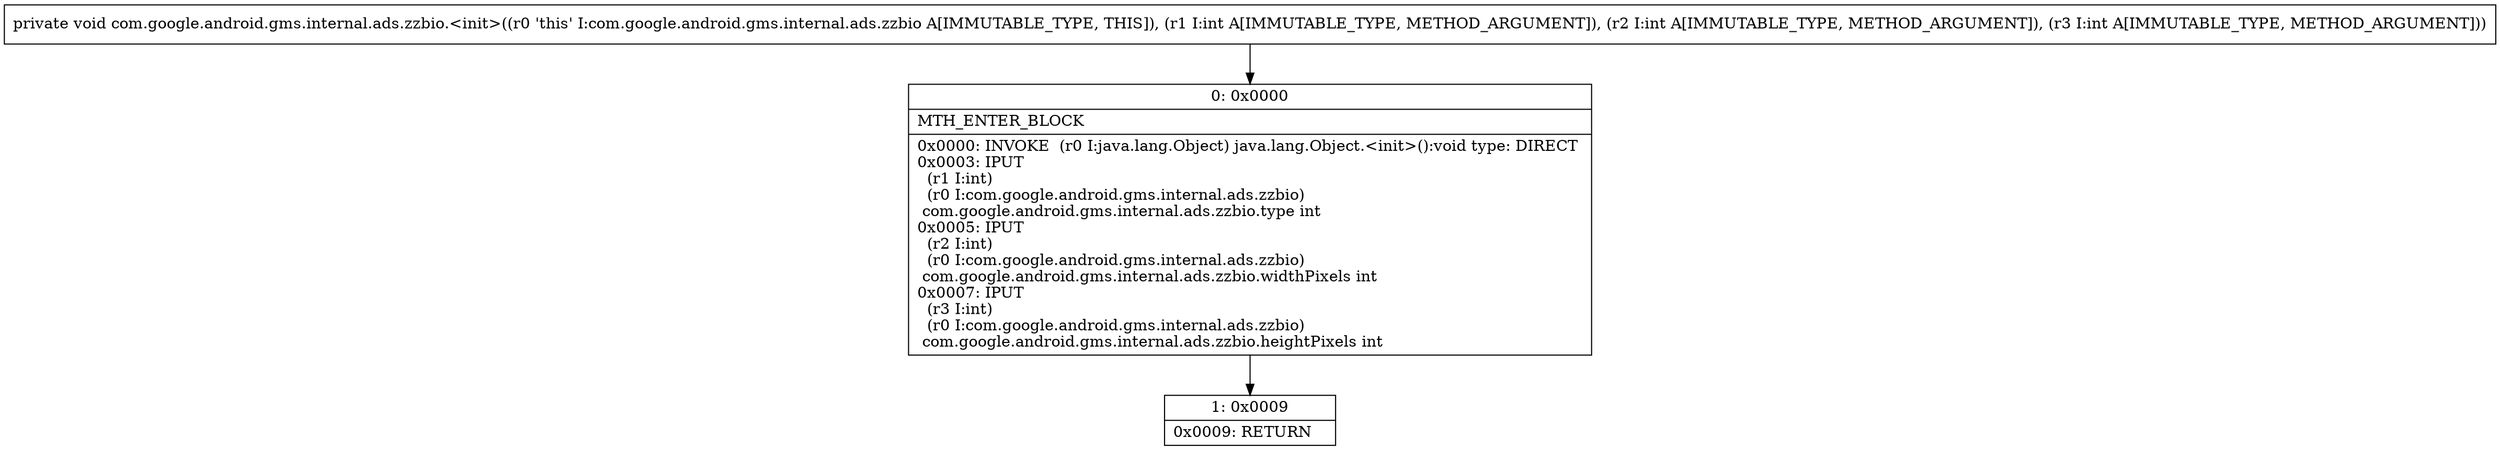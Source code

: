 digraph "CFG forcom.google.android.gms.internal.ads.zzbio.\<init\>(III)V" {
Node_0 [shape=record,label="{0\:\ 0x0000|MTH_ENTER_BLOCK\l|0x0000: INVOKE  (r0 I:java.lang.Object) java.lang.Object.\<init\>():void type: DIRECT \l0x0003: IPUT  \l  (r1 I:int)\l  (r0 I:com.google.android.gms.internal.ads.zzbio)\l com.google.android.gms.internal.ads.zzbio.type int \l0x0005: IPUT  \l  (r2 I:int)\l  (r0 I:com.google.android.gms.internal.ads.zzbio)\l com.google.android.gms.internal.ads.zzbio.widthPixels int \l0x0007: IPUT  \l  (r3 I:int)\l  (r0 I:com.google.android.gms.internal.ads.zzbio)\l com.google.android.gms.internal.ads.zzbio.heightPixels int \l}"];
Node_1 [shape=record,label="{1\:\ 0x0009|0x0009: RETURN   \l}"];
MethodNode[shape=record,label="{private void com.google.android.gms.internal.ads.zzbio.\<init\>((r0 'this' I:com.google.android.gms.internal.ads.zzbio A[IMMUTABLE_TYPE, THIS]), (r1 I:int A[IMMUTABLE_TYPE, METHOD_ARGUMENT]), (r2 I:int A[IMMUTABLE_TYPE, METHOD_ARGUMENT]), (r3 I:int A[IMMUTABLE_TYPE, METHOD_ARGUMENT])) }"];
MethodNode -> Node_0;
Node_0 -> Node_1;
}

